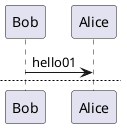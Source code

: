 {
  "sha1": "7ce4xt4x9okv0i593u0mbtzsq34l2uv",
  "insertion": {
    "when": "2024-05-30T20:48:21.166Z",
    "user": "plantuml@gmail.com"
  }
}
@startuml
Bob -> Alice : hello01
newpage
Bob -> Alice : hello02
newpage
Bob -> Alice : hello03
@enduml
